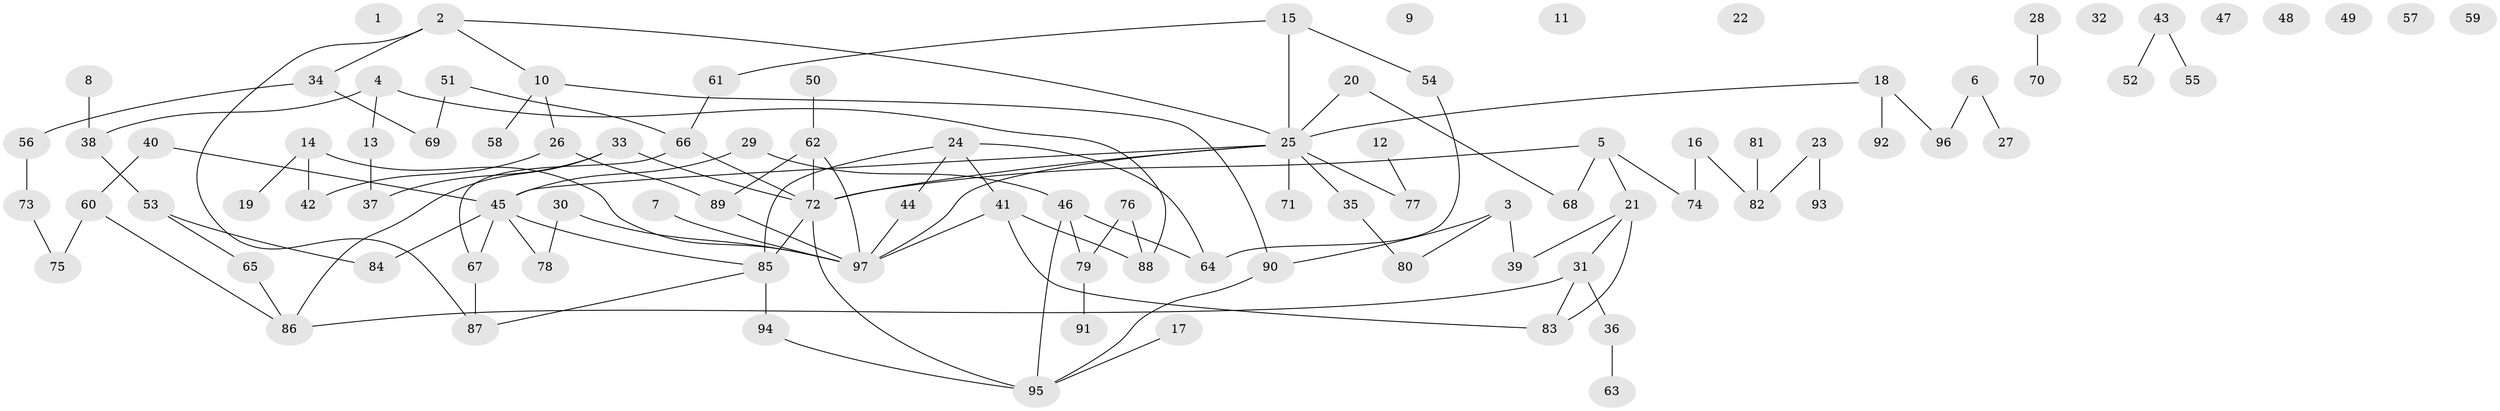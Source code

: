 // coarse degree distribution, {3: 0.14893617021276595, 2: 0.3191489361702128, 5: 0.02127659574468085, 4: 0.1702127659574468, 11: 0.02127659574468085, 1: 0.2127659574468085, 7: 0.06382978723404255, 8: 0.0425531914893617}
// Generated by graph-tools (version 1.1) at 2025/48/03/04/25 22:48:01]
// undirected, 97 vertices, 114 edges
graph export_dot {
  node [color=gray90,style=filled];
  1;
  2;
  3;
  4;
  5;
  6;
  7;
  8;
  9;
  10;
  11;
  12;
  13;
  14;
  15;
  16;
  17;
  18;
  19;
  20;
  21;
  22;
  23;
  24;
  25;
  26;
  27;
  28;
  29;
  30;
  31;
  32;
  33;
  34;
  35;
  36;
  37;
  38;
  39;
  40;
  41;
  42;
  43;
  44;
  45;
  46;
  47;
  48;
  49;
  50;
  51;
  52;
  53;
  54;
  55;
  56;
  57;
  58;
  59;
  60;
  61;
  62;
  63;
  64;
  65;
  66;
  67;
  68;
  69;
  70;
  71;
  72;
  73;
  74;
  75;
  76;
  77;
  78;
  79;
  80;
  81;
  82;
  83;
  84;
  85;
  86;
  87;
  88;
  89;
  90;
  91;
  92;
  93;
  94;
  95;
  96;
  97;
  2 -- 10;
  2 -- 25;
  2 -- 34;
  2 -- 87;
  3 -- 39;
  3 -- 80;
  3 -- 90;
  4 -- 13;
  4 -- 38;
  4 -- 88;
  5 -- 21;
  5 -- 68;
  5 -- 72;
  5 -- 74;
  6 -- 27;
  6 -- 96;
  7 -- 97;
  8 -- 38;
  10 -- 26;
  10 -- 58;
  10 -- 90;
  12 -- 77;
  13 -- 37;
  14 -- 19;
  14 -- 42;
  14 -- 97;
  15 -- 25;
  15 -- 54;
  15 -- 61;
  16 -- 74;
  16 -- 82;
  17 -- 95;
  18 -- 25;
  18 -- 92;
  18 -- 96;
  20 -- 25;
  20 -- 68;
  21 -- 31;
  21 -- 39;
  21 -- 83;
  23 -- 82;
  23 -- 93;
  24 -- 41;
  24 -- 44;
  24 -- 64;
  24 -- 85;
  25 -- 35;
  25 -- 45;
  25 -- 71;
  25 -- 72;
  25 -- 77;
  25 -- 97;
  26 -- 42;
  26 -- 89;
  28 -- 70;
  29 -- 45;
  29 -- 46;
  30 -- 78;
  30 -- 97;
  31 -- 36;
  31 -- 83;
  31 -- 86;
  33 -- 37;
  33 -- 72;
  33 -- 86;
  34 -- 56;
  34 -- 69;
  35 -- 80;
  36 -- 63;
  38 -- 53;
  40 -- 45;
  40 -- 60;
  41 -- 83;
  41 -- 88;
  41 -- 97;
  43 -- 52;
  43 -- 55;
  44 -- 97;
  45 -- 67;
  45 -- 78;
  45 -- 84;
  45 -- 85;
  46 -- 64;
  46 -- 79;
  46 -- 95;
  50 -- 62;
  51 -- 66;
  51 -- 69;
  53 -- 65;
  53 -- 84;
  54 -- 64;
  56 -- 73;
  60 -- 75;
  60 -- 86;
  61 -- 66;
  62 -- 72;
  62 -- 89;
  62 -- 97;
  65 -- 86;
  66 -- 67;
  66 -- 72;
  67 -- 87;
  72 -- 85;
  72 -- 95;
  73 -- 75;
  76 -- 79;
  76 -- 88;
  79 -- 91;
  81 -- 82;
  85 -- 87;
  85 -- 94;
  89 -- 97;
  90 -- 95;
  94 -- 95;
}
